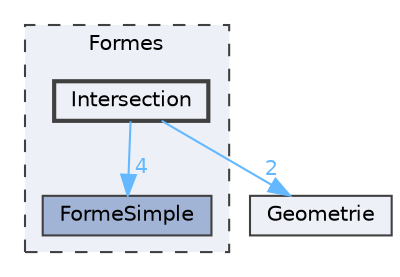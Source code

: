 digraph "Formes/Intersection"
{
 // LATEX_PDF_SIZE
  bgcolor="transparent";
  edge [fontname=Helvetica,fontsize=10,labelfontname=Helvetica,labelfontsize=10];
  node [fontname=Helvetica,fontsize=10,shape=box,height=0.2,width=0.4];
  compound=true
  subgraph clusterdir_29b50a3b0d83dc131baccc5fbf70a8b6 {
    graph [ bgcolor="#edf0f7", pencolor="grey25", label="Formes", fontname=Helvetica,fontsize=10 style="filled,dashed", URL="dir_29b50a3b0d83dc131baccc5fbf70a8b6.html",tooltip=""]
  dir_f7ee7be751ea9995e35d16d059ef8147 [label="FormeSimple", fillcolor="#a2b4d6", color="grey25", style="filled", URL="dir_f7ee7be751ea9995e35d16d059ef8147.html",tooltip=""];
  dir_9da4fe646deee1903dc099f8389cd954 [label="Intersection", fillcolor="#edf0f7", color="grey25", style="filled,bold", URL="dir_9da4fe646deee1903dc099f8389cd954.html",tooltip=""];
  }
  dir_46eab25f195f56509443ad6e58c59db9 [label="Geometrie", fillcolor="#edf0f7", color="grey25", style="filled", URL="dir_46eab25f195f56509443ad6e58c59db9.html",tooltip=""];
  dir_9da4fe646deee1903dc099f8389cd954->dir_46eab25f195f56509443ad6e58c59db9 [headlabel="2", labeldistance=1.5 headhref="dir_000022_000017.html" href="dir_000022_000017.html" color="steelblue1" fontcolor="steelblue1"];
  dir_9da4fe646deee1903dc099f8389cd954->dir_f7ee7be751ea9995e35d16d059ef8147 [headlabel="4", labeldistance=1.5 headhref="dir_000022_000015.html" href="dir_000022_000015.html" color="steelblue1" fontcolor="steelblue1"];
}
